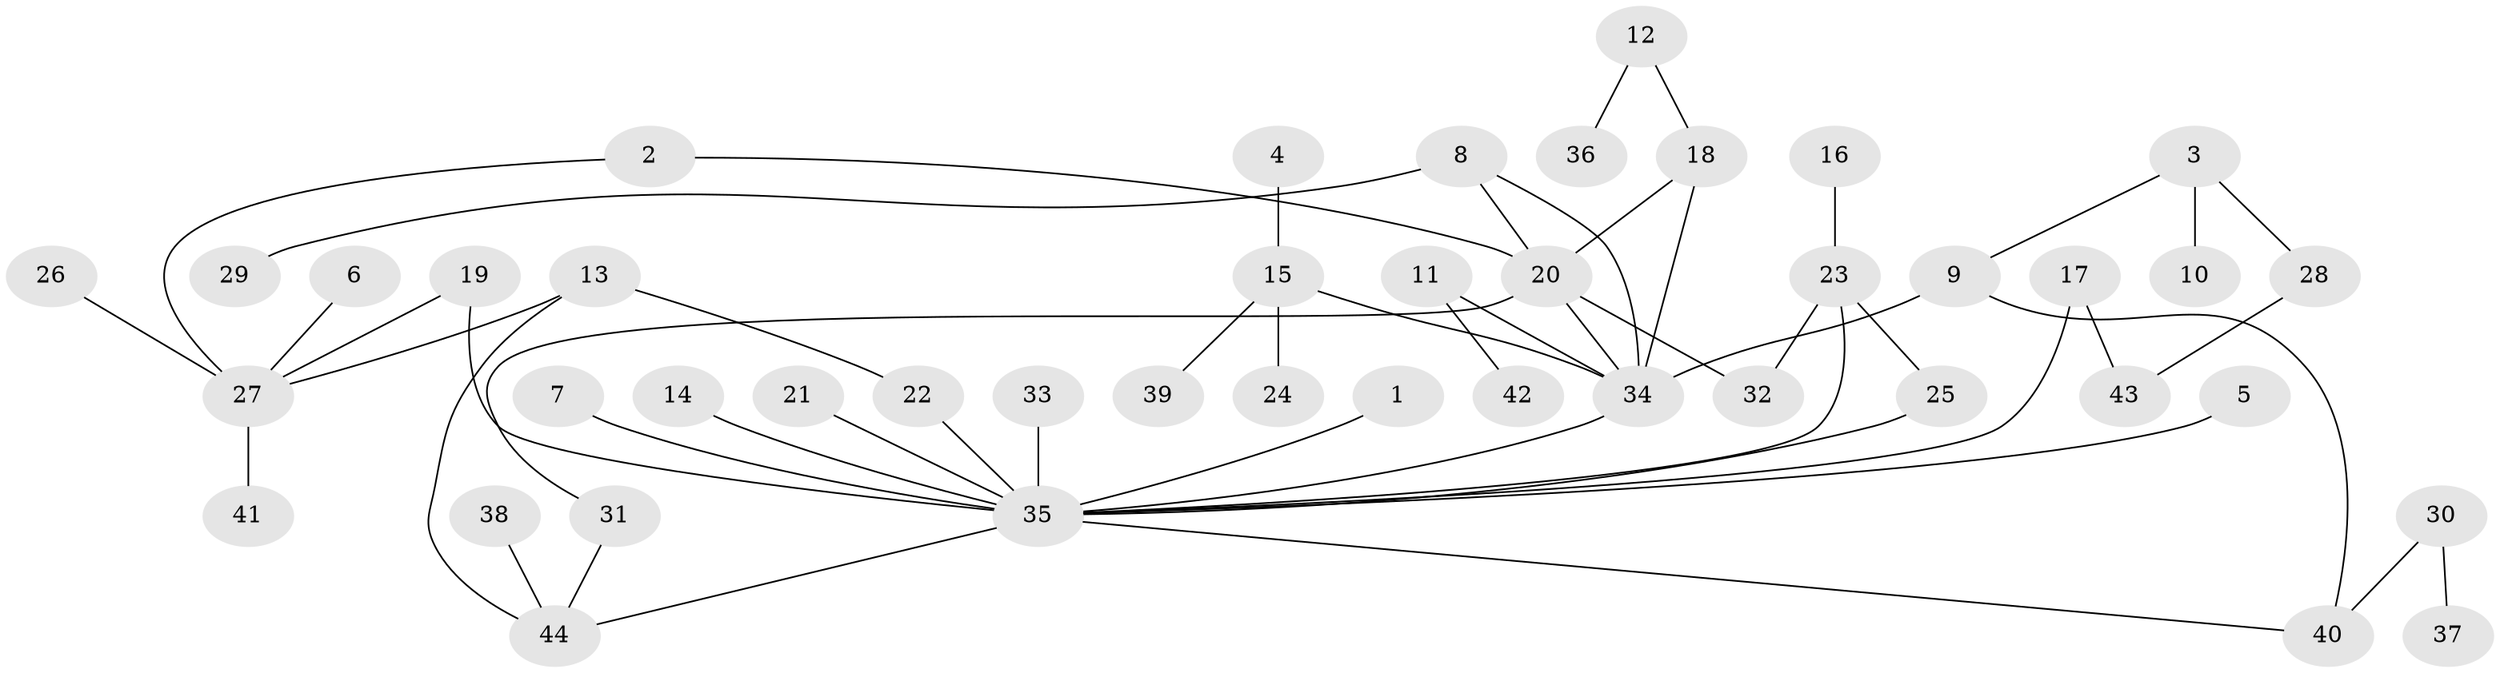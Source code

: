 // original degree distribution, {17: 0.011363636363636364, 9: 0.011363636363636364, 3: 0.13636363636363635, 1: 0.5113636363636364, 5: 0.03409090909090909, 8: 0.022727272727272728, 2: 0.22727272727272727, 6: 0.011363636363636364, 4: 0.03409090909090909}
// Generated by graph-tools (version 1.1) at 2025/01/03/09/25 03:01:52]
// undirected, 44 vertices, 53 edges
graph export_dot {
graph [start="1"]
  node [color=gray90,style=filled];
  1;
  2;
  3;
  4;
  5;
  6;
  7;
  8;
  9;
  10;
  11;
  12;
  13;
  14;
  15;
  16;
  17;
  18;
  19;
  20;
  21;
  22;
  23;
  24;
  25;
  26;
  27;
  28;
  29;
  30;
  31;
  32;
  33;
  34;
  35;
  36;
  37;
  38;
  39;
  40;
  41;
  42;
  43;
  44;
  1 -- 35 [weight=1.0];
  2 -- 20 [weight=1.0];
  2 -- 27 [weight=1.0];
  3 -- 9 [weight=1.0];
  3 -- 10 [weight=1.0];
  3 -- 28 [weight=1.0];
  4 -- 15 [weight=1.0];
  5 -- 35 [weight=1.0];
  6 -- 27 [weight=1.0];
  7 -- 35 [weight=1.0];
  8 -- 20 [weight=1.0];
  8 -- 29 [weight=1.0];
  8 -- 34 [weight=1.0];
  9 -- 34 [weight=1.0];
  9 -- 40 [weight=1.0];
  11 -- 34 [weight=1.0];
  11 -- 42 [weight=1.0];
  12 -- 18 [weight=1.0];
  12 -- 36 [weight=1.0];
  13 -- 22 [weight=1.0];
  13 -- 27 [weight=1.0];
  13 -- 44 [weight=1.0];
  14 -- 35 [weight=1.0];
  15 -- 24 [weight=1.0];
  15 -- 34 [weight=1.0];
  15 -- 39 [weight=1.0];
  16 -- 23 [weight=1.0];
  17 -- 35 [weight=1.0];
  17 -- 43 [weight=1.0];
  18 -- 20 [weight=1.0];
  18 -- 34 [weight=1.0];
  19 -- 27 [weight=1.0];
  19 -- 35 [weight=1.0];
  20 -- 31 [weight=1.0];
  20 -- 32 [weight=1.0];
  20 -- 34 [weight=1.0];
  21 -- 35 [weight=1.0];
  22 -- 35 [weight=2.0];
  23 -- 25 [weight=1.0];
  23 -- 32 [weight=1.0];
  23 -- 35 [weight=1.0];
  25 -- 35 [weight=1.0];
  26 -- 27 [weight=1.0];
  27 -- 41 [weight=1.0];
  28 -- 43 [weight=1.0];
  30 -- 37 [weight=1.0];
  30 -- 40 [weight=1.0];
  31 -- 44 [weight=1.0];
  33 -- 35 [weight=1.0];
  34 -- 35 [weight=1.0];
  35 -- 40 [weight=1.0];
  35 -- 44 [weight=1.0];
  38 -- 44 [weight=1.0];
}
